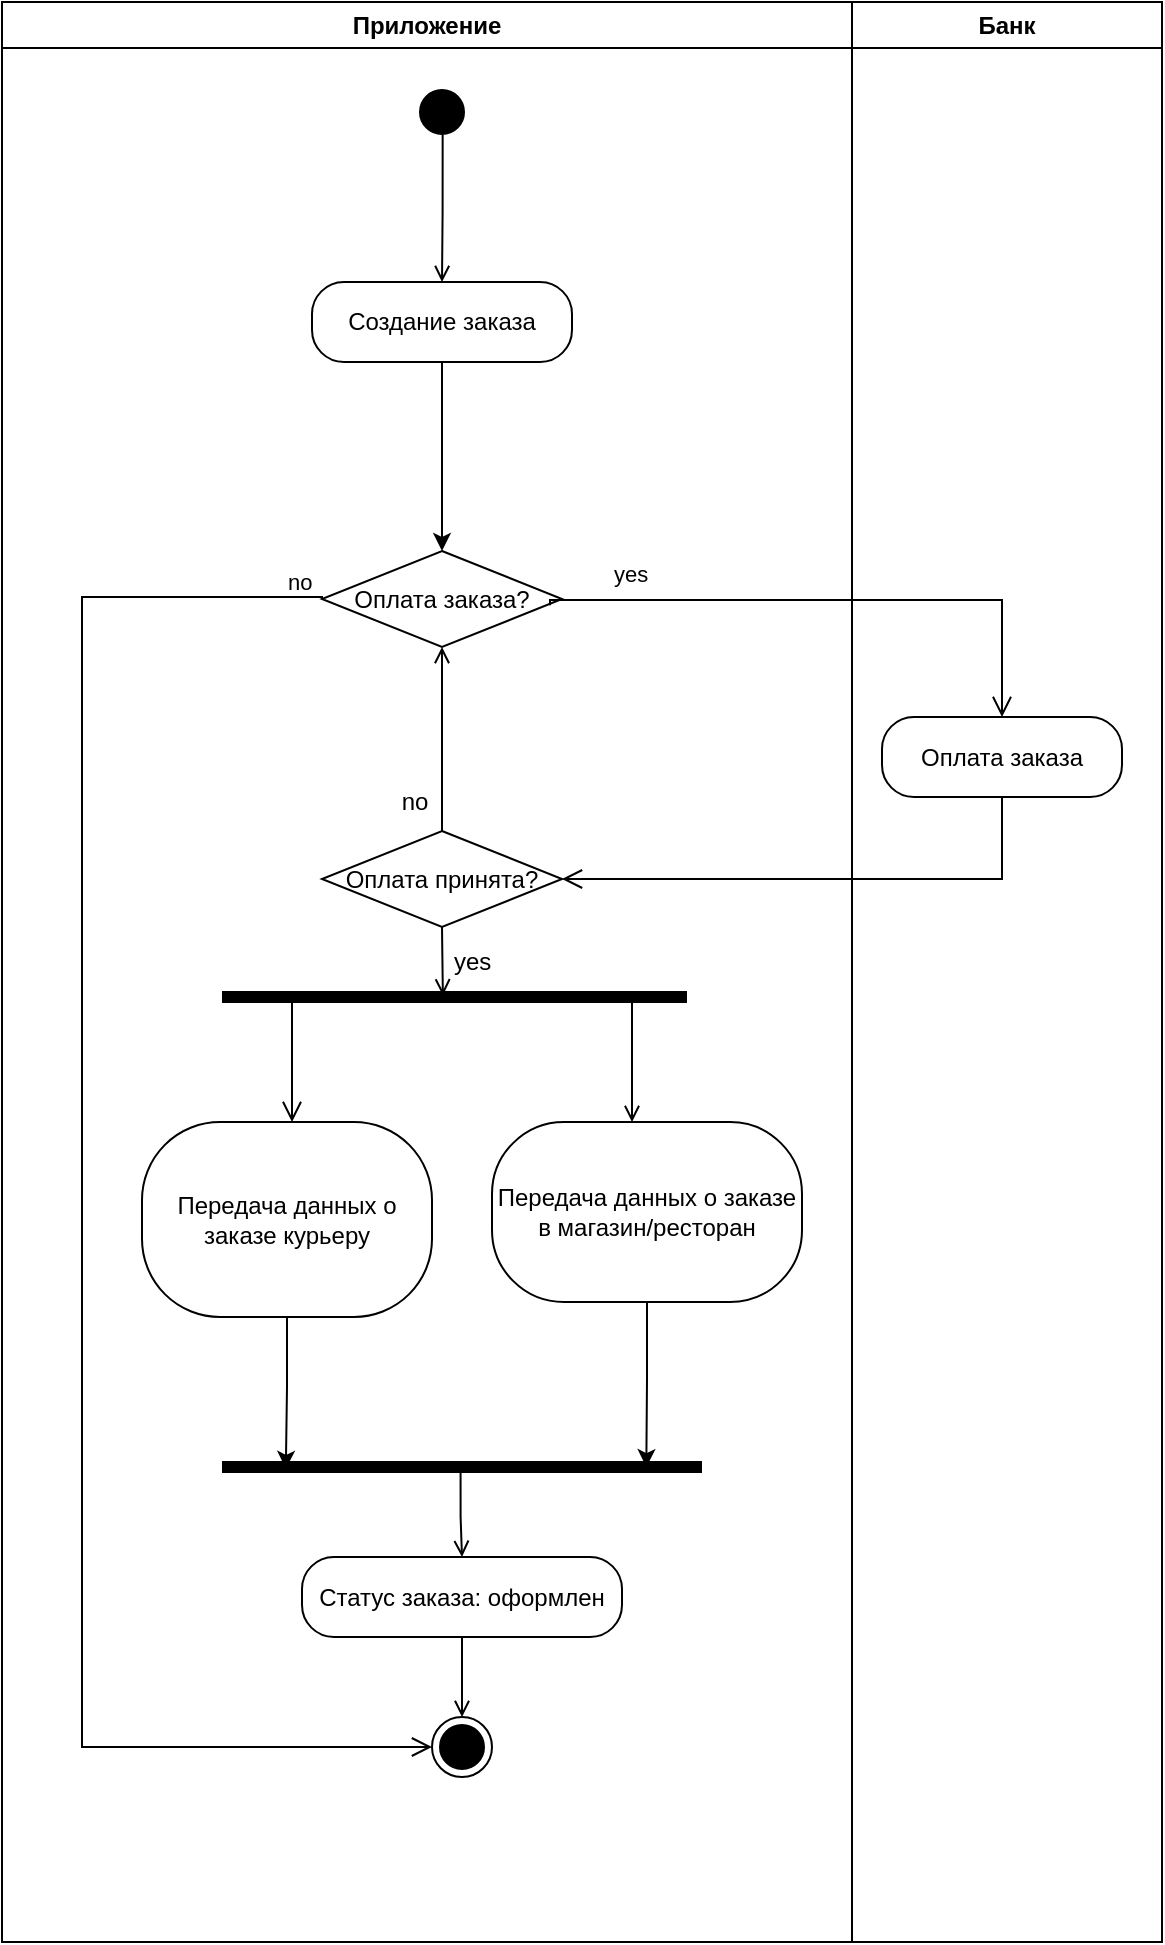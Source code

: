 <mxfile version="24.4.4" type="github">
  <diagram name="Page-1" id="e7e014a7-5840-1c2e-5031-d8a46d1fe8dd">
    <mxGraphModel dx="2004" dy="1134" grid="1" gridSize="10" guides="1" tooltips="1" connect="1" arrows="1" fold="1" page="1" pageScale="1" pageWidth="1169" pageHeight="826" background="none" math="0" shadow="0">
      <root>
        <mxCell id="0" />
        <mxCell id="1" parent="0" />
        <mxCell id="l9qH6Op0RMDfYzI_7IzY-6" value="" style="rounded=0;whiteSpace=wrap;html=1;" parent="1" vertex="1">
          <mxGeometry x="20" y="130" width="580" height="970" as="geometry" />
        </mxCell>
        <mxCell id="3" value="Банк" style="swimlane;whiteSpace=wrap" parent="1" vertex="1">
          <mxGeometry x="445" y="130" width="155" height="970" as="geometry" />
        </mxCell>
        <mxCell id="6WPj77ubRBhvYXVLYecv-57" value="Оплата заказа" style="rounded=1;whiteSpace=wrap;html=1;arcSize=40;" parent="3" vertex="1">
          <mxGeometry x="15" y="357.5" width="120" height="40" as="geometry" />
        </mxCell>
        <mxCell id="2" value="Приложение" style="swimlane;whiteSpace=wrap" parent="1" vertex="1">
          <mxGeometry x="20" y="130" width="425" height="970" as="geometry" />
        </mxCell>
        <mxCell id="6WPj77ubRBhvYXVLYecv-105" style="edgeStyle=orthogonalEdgeStyle;rounded=0;orthogonalLoop=1;jettySize=auto;html=1;exitX=0.511;exitY=0.864;exitDx=0;exitDy=0;entryX=0.5;entryY=0;entryDx=0;entryDy=0;exitPerimeter=0;endArrow=open;endFill=0;" parent="2" source="5" target="6WPj77ubRBhvYXVLYecv-101" edge="1">
          <mxGeometry relative="1" as="geometry" />
        </mxCell>
        <mxCell id="5" value="" style="ellipse;shape=startState;fillColor=#000000;strokeColor=#000000;" parent="2" vertex="1">
          <mxGeometry x="205" y="40" width="30" height="30" as="geometry" />
        </mxCell>
        <mxCell id="6WPj77ubRBhvYXVLYecv-53" value="Оплата заказа?" style="rhombus;whiteSpace=wrap;html=1;" parent="2" vertex="1">
          <mxGeometry x="160" y="274.5" width="120" height="48" as="geometry" />
        </mxCell>
        <mxCell id="6WPj77ubRBhvYXVLYecv-55" value="no" style="edgeStyle=orthogonalEdgeStyle;html=1;align=left;verticalAlign=top;endArrow=open;endSize=8;strokeColor=#000000;rounded=0;exitX=0;exitY=0.5;exitDx=0;exitDy=0;entryX=0;entryY=0.5;entryDx=0;entryDy=0;" parent="2" source="6WPj77ubRBhvYXVLYecv-53" target="6WPj77ubRBhvYXVLYecv-98" edge="1">
          <mxGeometry x="-0.954" y="-21" relative="1" as="geometry">
            <mxPoint x="50" y="877.5" as="targetPoint" />
            <mxPoint x="84.5" y="300.5" as="sourcePoint" />
            <Array as="points">
              <mxPoint x="40" y="297.5" />
              <mxPoint x="40" y="872.5" />
            </Array>
            <mxPoint as="offset" />
          </mxGeometry>
        </mxCell>
        <mxCell id="6WPj77ubRBhvYXVLYecv-69" style="edgeStyle=orthogonalEdgeStyle;rounded=0;orthogonalLoop=1;jettySize=auto;html=1;entryX=0.5;entryY=1;entryDx=0;entryDy=0;endArrow=open;endFill=0;" parent="2" source="6WPj77ubRBhvYXVLYecv-66" target="6WPj77ubRBhvYXVLYecv-53" edge="1">
          <mxGeometry relative="1" as="geometry" />
        </mxCell>
        <mxCell id="6WPj77ubRBhvYXVLYecv-66" value="Оплата принята?" style="rhombus;whiteSpace=wrap;html=1;" parent="2" vertex="1">
          <mxGeometry x="160" y="414.5" width="120" height="48" as="geometry" />
        </mxCell>
        <mxCell id="6WPj77ubRBhvYXVLYecv-70" value="no" style="text;html=1;align=center;verticalAlign=middle;resizable=0;points=[];autosize=1;strokeColor=none;fillColor=none;" parent="2" vertex="1">
          <mxGeometry x="185.5" y="384.5" width="40" height="30" as="geometry" />
        </mxCell>
        <mxCell id="6WPj77ubRBhvYXVLYecv-84" style="edgeStyle=orthogonalEdgeStyle;rounded=0;orthogonalLoop=1;jettySize=auto;html=1;exitX=0.863;exitY=0.411;exitDx=0;exitDy=0;exitPerimeter=0;endArrow=open;endFill=0;" parent="2" source="6WPj77ubRBhvYXVLYecv-72" target="6WPj77ubRBhvYXVLYecv-89" edge="1">
          <mxGeometry relative="1" as="geometry">
            <mxPoint x="314.92" y="541.62" as="targetPoint" />
            <mxPoint x="309.761" y="502.5" as="sourcePoint" />
            <Array as="points">
              <mxPoint x="315" y="497" />
            </Array>
          </mxGeometry>
        </mxCell>
        <mxCell id="6WPj77ubRBhvYXVLYecv-72" value="" style="shape=line;html=1;strokeWidth=6;" parent="2" vertex="1">
          <mxGeometry x="110" y="492.5" width="232.5" height="10" as="geometry" />
        </mxCell>
        <mxCell id="6WPj77ubRBhvYXVLYecv-76" value="Передача данных о заказе курьеру" style="rounded=1;whiteSpace=wrap;html=1;arcSize=40;" parent="2" vertex="1">
          <mxGeometry x="70" y="560" width="145" height="97.5" as="geometry" />
        </mxCell>
        <mxCell id="6WPj77ubRBhvYXVLYecv-73" value="" style="edgeStyle=orthogonalEdgeStyle;html=1;verticalAlign=bottom;endArrow=open;endSize=8;rounded=0;exitX=0.2;exitY=0.654;exitDx=0;exitDy=0;exitPerimeter=0;" parent="2" source="6WPj77ubRBhvYXVLYecv-72" target="6WPj77ubRBhvYXVLYecv-76" edge="1">
          <mxGeometry relative="1" as="geometry">
            <mxPoint x="160" y="532.5" as="targetPoint" />
            <mxPoint x="159.869" y="534.5" as="sourcePoint" />
            <Array as="points">
              <mxPoint x="145" y="499" />
            </Array>
          </mxGeometry>
        </mxCell>
        <mxCell id="6WPj77ubRBhvYXVLYecv-85" style="edgeStyle=orthogonalEdgeStyle;rounded=0;orthogonalLoop=1;jettySize=auto;html=1;exitX=0.5;exitY=1;exitDx=0;exitDy=0;entryX=0.475;entryY=0.419;entryDx=0;entryDy=0;entryPerimeter=0;endArrow=open;endFill=0;" parent="2" source="6WPj77ubRBhvYXVLYecv-66" target="6WPj77ubRBhvYXVLYecv-72" edge="1">
          <mxGeometry relative="1" as="geometry" />
        </mxCell>
        <mxCell id="6WPj77ubRBhvYXVLYecv-87" value="yes" style="text;strokeColor=none;fillColor=none;align=left;verticalAlign=middle;spacingTop=-1;spacingLeft=4;spacingRight=4;rotatable=0;labelPosition=right;points=[];portConstraint=eastwest;" parent="2" vertex="1">
          <mxGeometry x="200" y="472.5" width="20" height="14" as="geometry" />
        </mxCell>
        <mxCell id="6WPj77ubRBhvYXVLYecv-90" value="" style="shape=line;html=1;strokeWidth=6;" parent="2" vertex="1">
          <mxGeometry x="110" y="727.5" width="240" height="10" as="geometry" />
        </mxCell>
        <mxCell id="6WPj77ubRBhvYXVLYecv-89" value="Передача данных о заказе в магазин/ресторан" style="rounded=1;whiteSpace=wrap;html=1;arcSize=40;" parent="2" vertex="1">
          <mxGeometry x="245" y="560" width="155" height="90" as="geometry" />
        </mxCell>
        <mxCell id="6WPj77ubRBhvYXVLYecv-99" style="edgeStyle=orthogonalEdgeStyle;rounded=0;orthogonalLoop=1;jettySize=auto;html=1;entryX=0.5;entryY=0;entryDx=0;entryDy=0;endArrow=open;endFill=0;" parent="2" source="6WPj77ubRBhvYXVLYecv-97" target="6WPj77ubRBhvYXVLYecv-98" edge="1">
          <mxGeometry relative="1" as="geometry" />
        </mxCell>
        <mxCell id="6WPj77ubRBhvYXVLYecv-97" value="Статус заказа: оформлен" style="rounded=1;whiteSpace=wrap;html=1;arcSize=40;" parent="2" vertex="1">
          <mxGeometry x="150" y="777.5" width="160" height="40" as="geometry" />
        </mxCell>
        <mxCell id="6WPj77ubRBhvYXVLYecv-94" style="edgeStyle=orthogonalEdgeStyle;rounded=0;orthogonalLoop=1;jettySize=auto;html=1;exitX=0.497;exitY=0.437;exitDx=0;exitDy=0;exitPerimeter=0;endArrow=open;endFill=0;" parent="2" source="6WPj77ubRBhvYXVLYecv-90" target="6WPj77ubRBhvYXVLYecv-97" edge="1">
          <mxGeometry relative="1" as="geometry">
            <mxPoint x="229" y="702.5" as="targetPoint" />
          </mxGeometry>
        </mxCell>
        <mxCell id="6WPj77ubRBhvYXVLYecv-98" value="" style="ellipse;html=1;shape=endState;fillColor=#000000;" parent="2" vertex="1">
          <mxGeometry x="215" y="857.5" width="30" height="30" as="geometry" />
        </mxCell>
        <mxCell id="vM4NMI_x4QDZfAZz3uFC-5" style="edgeStyle=orthogonalEdgeStyle;rounded=0;orthogonalLoop=1;jettySize=auto;html=1;" edge="1" parent="2" source="6WPj77ubRBhvYXVLYecv-101" target="6WPj77ubRBhvYXVLYecv-53">
          <mxGeometry relative="1" as="geometry" />
        </mxCell>
        <mxCell id="6WPj77ubRBhvYXVLYecv-101" value="Создание заказа" style="rounded=1;whiteSpace=wrap;html=1;arcSize=40;" parent="2" vertex="1">
          <mxGeometry x="155" y="140" width="130" height="40" as="geometry" />
        </mxCell>
        <mxCell id="vM4NMI_x4QDZfAZz3uFC-6" style="edgeStyle=orthogonalEdgeStyle;rounded=0;orthogonalLoop=1;jettySize=auto;html=1;entryX=0.133;entryY=0.592;entryDx=0;entryDy=0;entryPerimeter=0;" edge="1" parent="2" source="6WPj77ubRBhvYXVLYecv-76" target="6WPj77ubRBhvYXVLYecv-90">
          <mxGeometry relative="1" as="geometry" />
        </mxCell>
        <mxCell id="vM4NMI_x4QDZfAZz3uFC-7" style="edgeStyle=orthogonalEdgeStyle;rounded=0;orthogonalLoop=1;jettySize=auto;html=1;entryX=0.884;entryY=0.508;entryDx=0;entryDy=0;entryPerimeter=0;" edge="1" parent="2" source="6WPj77ubRBhvYXVLYecv-89" target="6WPj77ubRBhvYXVLYecv-90">
          <mxGeometry relative="1" as="geometry" />
        </mxCell>
        <mxCell id="6WPj77ubRBhvYXVLYecv-58" value="" style="edgeStyle=orthogonalEdgeStyle;html=1;verticalAlign=bottom;endArrow=open;endSize=8;rounded=0;entryX=1;entryY=0.5;entryDx=0;entryDy=0;exitX=0.5;exitY=1;exitDx=0;exitDy=0;" parent="1" source="6WPj77ubRBhvYXVLYecv-57" target="6WPj77ubRBhvYXVLYecv-66" edge="1">
          <mxGeometry relative="1" as="geometry">
            <mxPoint x="585.5" y="492" as="targetPoint" />
            <Array as="points">
              <mxPoint x="520" y="569" />
            </Array>
          </mxGeometry>
        </mxCell>
        <mxCell id="6WPj77ubRBhvYXVLYecv-54" value="yes" style="edgeStyle=orthogonalEdgeStyle;html=1;align=left;verticalAlign=bottom;endArrow=open;endSize=8;strokeColor=#000000;rounded=0;entryX=0.5;entryY=0;entryDx=0;entryDy=0;exitX=0.95;exitY=0.565;exitDx=0;exitDy=0;exitPerimeter=0;" parent="1" edge="1" target="6WPj77ubRBhvYXVLYecv-57" source="6WPj77ubRBhvYXVLYecv-53">
          <mxGeometry x="-0.773" y="4" relative="1" as="geometry">
            <mxPoint x="331.5" y="487.5" as="targetPoint" />
            <mxPoint x="305.5" y="428.5" as="sourcePoint" />
            <Array as="points">
              <mxPoint x="294" y="429" />
              <mxPoint x="520" y="429" />
            </Array>
            <mxPoint as="offset" />
          </mxGeometry>
        </mxCell>
      </root>
    </mxGraphModel>
  </diagram>
</mxfile>
